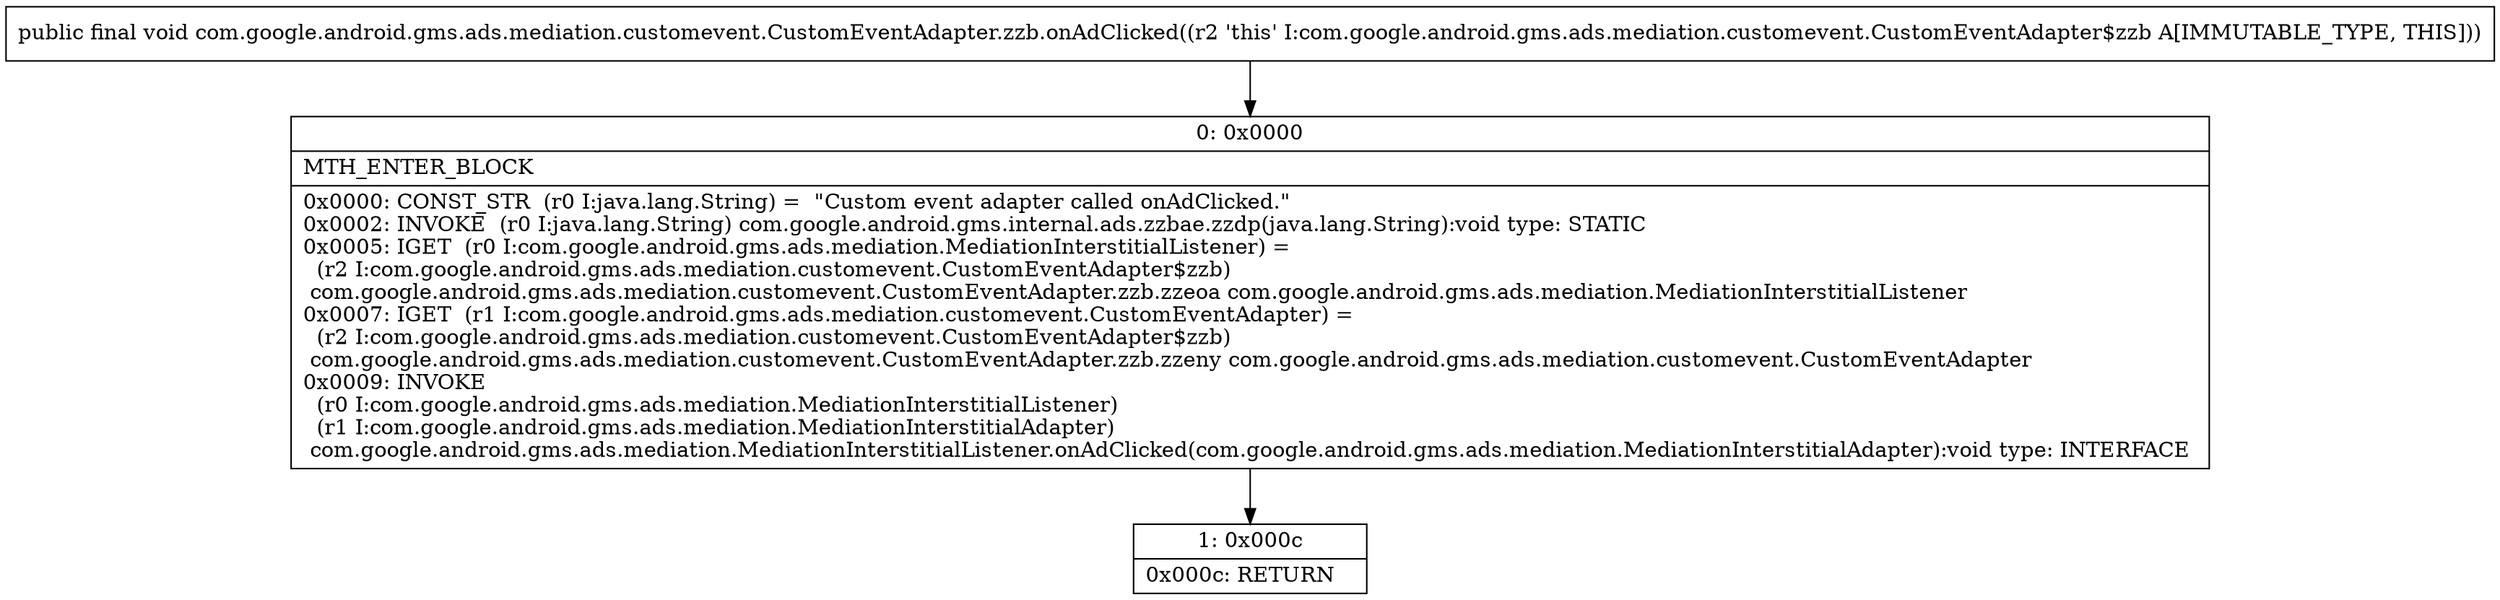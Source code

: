 digraph "CFG forcom.google.android.gms.ads.mediation.customevent.CustomEventAdapter.zzb.onAdClicked()V" {
Node_0 [shape=record,label="{0\:\ 0x0000|MTH_ENTER_BLOCK\l|0x0000: CONST_STR  (r0 I:java.lang.String) =  \"Custom event adapter called onAdClicked.\" \l0x0002: INVOKE  (r0 I:java.lang.String) com.google.android.gms.internal.ads.zzbae.zzdp(java.lang.String):void type: STATIC \l0x0005: IGET  (r0 I:com.google.android.gms.ads.mediation.MediationInterstitialListener) = \l  (r2 I:com.google.android.gms.ads.mediation.customevent.CustomEventAdapter$zzb)\l com.google.android.gms.ads.mediation.customevent.CustomEventAdapter.zzb.zzeoa com.google.android.gms.ads.mediation.MediationInterstitialListener \l0x0007: IGET  (r1 I:com.google.android.gms.ads.mediation.customevent.CustomEventAdapter) = \l  (r2 I:com.google.android.gms.ads.mediation.customevent.CustomEventAdapter$zzb)\l com.google.android.gms.ads.mediation.customevent.CustomEventAdapter.zzb.zzeny com.google.android.gms.ads.mediation.customevent.CustomEventAdapter \l0x0009: INVOKE  \l  (r0 I:com.google.android.gms.ads.mediation.MediationInterstitialListener)\l  (r1 I:com.google.android.gms.ads.mediation.MediationInterstitialAdapter)\l com.google.android.gms.ads.mediation.MediationInterstitialListener.onAdClicked(com.google.android.gms.ads.mediation.MediationInterstitialAdapter):void type: INTERFACE \l}"];
Node_1 [shape=record,label="{1\:\ 0x000c|0x000c: RETURN   \l}"];
MethodNode[shape=record,label="{public final void com.google.android.gms.ads.mediation.customevent.CustomEventAdapter.zzb.onAdClicked((r2 'this' I:com.google.android.gms.ads.mediation.customevent.CustomEventAdapter$zzb A[IMMUTABLE_TYPE, THIS])) }"];
MethodNode -> Node_0;
Node_0 -> Node_1;
}

